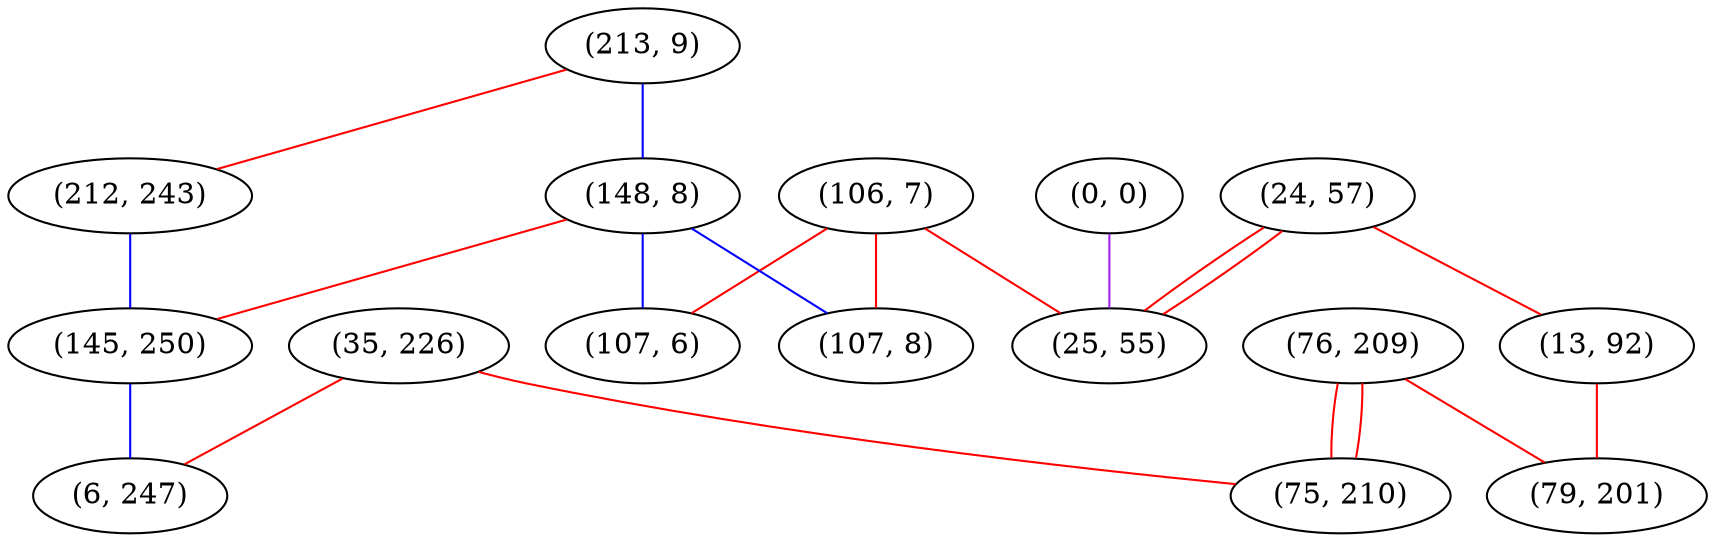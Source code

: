 graph "" {
"(35, 226)";
"(0, 0)";
"(213, 9)";
"(106, 7)";
"(148, 8)";
"(24, 57)";
"(107, 8)";
"(13, 92)";
"(76, 209)";
"(212, 243)";
"(79, 201)";
"(145, 250)";
"(6, 247)";
"(75, 210)";
"(107, 6)";
"(25, 55)";
"(35, 226)" -- "(75, 210)"  [color=red, key=0, weight=1];
"(35, 226)" -- "(6, 247)"  [color=red, key=0, weight=1];
"(0, 0)" -- "(25, 55)"  [color=purple, key=0, weight=4];
"(213, 9)" -- "(212, 243)"  [color=red, key=0, weight=1];
"(213, 9)" -- "(148, 8)"  [color=blue, key=0, weight=3];
"(106, 7)" -- "(107, 8)"  [color=red, key=0, weight=1];
"(106, 7)" -- "(107, 6)"  [color=red, key=0, weight=1];
"(106, 7)" -- "(25, 55)"  [color=red, key=0, weight=1];
"(148, 8)" -- "(145, 250)"  [color=red, key=0, weight=1];
"(148, 8)" -- "(107, 8)"  [color=blue, key=0, weight=3];
"(148, 8)" -- "(107, 6)"  [color=blue, key=0, weight=3];
"(24, 57)" -- "(13, 92)"  [color=red, key=0, weight=1];
"(24, 57)" -- "(25, 55)"  [color=red, key=0, weight=1];
"(24, 57)" -- "(25, 55)"  [color=red, key=1, weight=1];
"(13, 92)" -- "(79, 201)"  [color=red, key=0, weight=1];
"(76, 209)" -- "(75, 210)"  [color=red, key=0, weight=1];
"(76, 209)" -- "(75, 210)"  [color=red, key=1, weight=1];
"(76, 209)" -- "(79, 201)"  [color=red, key=0, weight=1];
"(212, 243)" -- "(145, 250)"  [color=blue, key=0, weight=3];
"(145, 250)" -- "(6, 247)"  [color=blue, key=0, weight=3];
}
